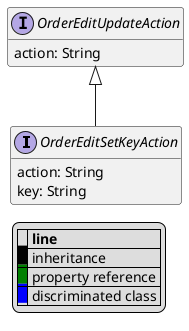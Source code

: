 @startuml

hide empty fields
hide empty methods
legend
|= |= line |
|<back:black>   </back>| inheritance |
|<back:green>   </back>| property reference |
|<back:blue>   </back>| discriminated class |
endlegend
interface OrderEditSetKeyAction [[OrderEditSetKeyAction.svg]] extends OrderEditUpdateAction {
    action: String
    key: String
}
interface OrderEditUpdateAction [[OrderEditUpdateAction.svg]]  {
    action: String
}





@enduml
